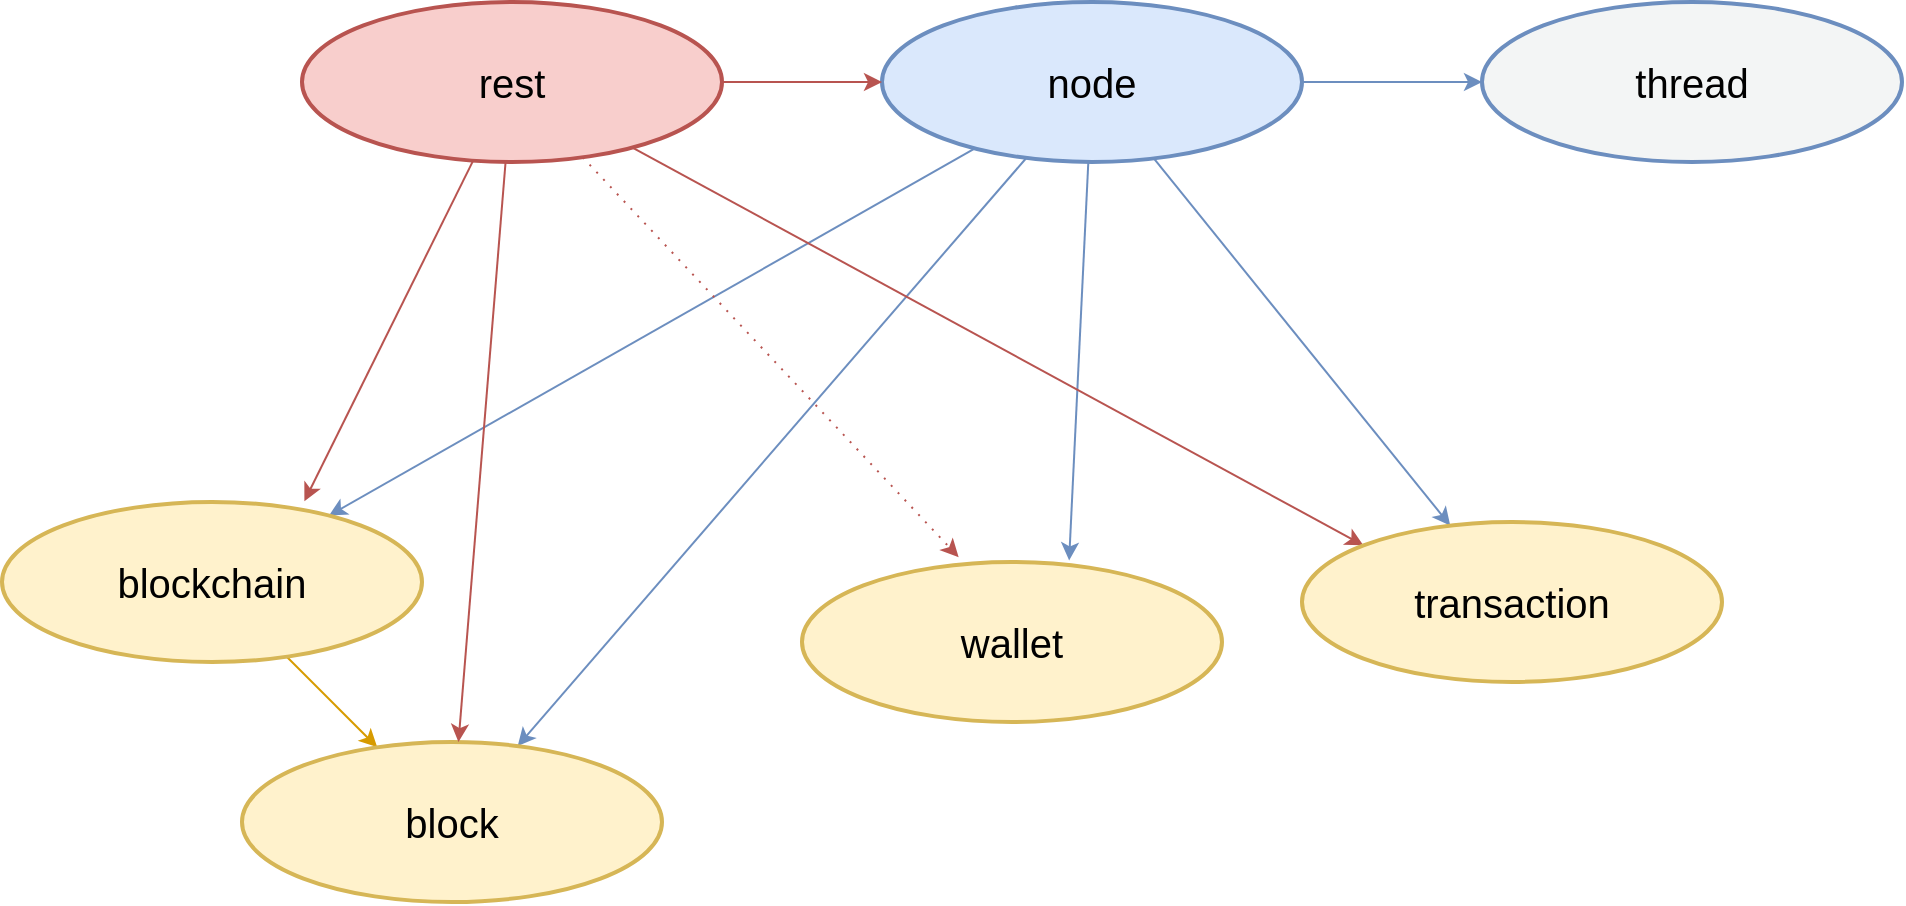 <mxfile version="16.5.1" type="device"><diagram id="GhHTC5PNLvLFDMRGGmzc" name="Page-1"><mxGraphModel dx="1888" dy="689" grid="1" gridSize="10" guides="1" tooltips="1" connect="1" arrows="1" fold="1" page="1" pageScale="1" pageWidth="850" pageHeight="1100" math="0" shadow="0"><root><mxCell id="0"/><mxCell id="1" parent="0"/><mxCell id="Rjd4Zy5TWehTxkpIZEkL-16" style="edgeStyle=none;rounded=0;orthogonalLoop=1;jettySize=auto;html=1;fontSize=20;fillColor=#dae8fc;strokeColor=#6c8ebf;" parent="1" source="Rjd4Zy5TWehTxkpIZEkL-1" target="Rjd4Zy5TWehTxkpIZEkL-6" edge="1"><mxGeometry relative="1" as="geometry"/></mxCell><mxCell id="Rjd4Zy5TWehTxkpIZEkL-17" style="edgeStyle=none;rounded=0;orthogonalLoop=1;jettySize=auto;html=1;fontSize=20;fillColor=#dae8fc;strokeColor=#6c8ebf;" parent="1" source="Rjd4Zy5TWehTxkpIZEkL-1" target="Rjd4Zy5TWehTxkpIZEkL-4" edge="1"><mxGeometry relative="1" as="geometry"/></mxCell><mxCell id="Rjd4Zy5TWehTxkpIZEkL-18" style="edgeStyle=none;rounded=0;orthogonalLoop=1;jettySize=auto;html=1;fontSize=20;fillColor=#dae8fc;strokeColor=#6c8ebf;" parent="1" source="Rjd4Zy5TWehTxkpIZEkL-1" target="Rjd4Zy5TWehTxkpIZEkL-5" edge="1"><mxGeometry relative="1" as="geometry"/></mxCell><mxCell id="Rjd4Zy5TWehTxkpIZEkL-20" style="edgeStyle=none;rounded=0;orthogonalLoop=1;jettySize=auto;html=1;entryX=0.636;entryY=-0.01;entryDx=0;entryDy=0;entryPerimeter=0;fontSize=20;fillColor=#dae8fc;strokeColor=#6c8ebf;" parent="1" source="Rjd4Zy5TWehTxkpIZEkL-1" target="Rjd4Zy5TWehTxkpIZEkL-3" edge="1"><mxGeometry relative="1" as="geometry"/></mxCell><mxCell id="Rjd4Zy5TWehTxkpIZEkL-21" style="edgeStyle=none;rounded=0;orthogonalLoop=1;jettySize=auto;html=1;fontSize=20;fillColor=#dae8fc;strokeColor=#6c8ebf;" parent="1" source="Rjd4Zy5TWehTxkpIZEkL-1" target="Rjd4Zy5TWehTxkpIZEkL-8" edge="1"><mxGeometry relative="1" as="geometry"/></mxCell><mxCell id="Rjd4Zy5TWehTxkpIZEkL-1" value="node" style="ellipse;whiteSpace=wrap;html=1;strokeWidth=2;fontSize=20;fillColor=#dae8fc;strokeColor=#6c8ebf;" parent="1" vertex="1"><mxGeometry x="380" y="240" width="210" height="80" as="geometry"/></mxCell><mxCell id="Rjd4Zy5TWehTxkpIZEkL-3" value="wallet" style="ellipse;whiteSpace=wrap;html=1;strokeWidth=2;fontSize=20;fillColor=#fff2cc;strokeColor=#d6b656;" parent="1" vertex="1"><mxGeometry x="340" y="520" width="210" height="80" as="geometry"/></mxCell><mxCell id="Rjd4Zy5TWehTxkpIZEkL-9" style="rounded=0;orthogonalLoop=1;jettySize=auto;html=1;fontSize=20;fillColor=#ffe6cc;strokeColor=#d79b00;" parent="1" source="Rjd4Zy5TWehTxkpIZEkL-4" target="Rjd4Zy5TWehTxkpIZEkL-5" edge="1"><mxGeometry relative="1" as="geometry"/></mxCell><mxCell id="Rjd4Zy5TWehTxkpIZEkL-4" value="blockchain" style="ellipse;whiteSpace=wrap;html=1;strokeWidth=2;fontSize=20;fillColor=#fff2cc;strokeColor=#d6b656;" parent="1" vertex="1"><mxGeometry x="-60" y="490" width="210" height="80" as="geometry"/></mxCell><mxCell id="Rjd4Zy5TWehTxkpIZEkL-5" value="block" style="ellipse;whiteSpace=wrap;html=1;strokeWidth=2;fontSize=20;fillColor=#fff2cc;strokeColor=#d6b656;" parent="1" vertex="1"><mxGeometry x="60" y="610" width="210" height="80" as="geometry"/></mxCell><mxCell id="Rjd4Zy5TWehTxkpIZEkL-6" value="thread" style="ellipse;whiteSpace=wrap;html=1;strokeWidth=2;fontSize=20;fillColor=#F3F5F5;strokeColor=#6c8ebf;" parent="1" vertex="1"><mxGeometry x="680" y="240" width="210" height="80" as="geometry"/></mxCell><mxCell id="Rjd4Zy5TWehTxkpIZEkL-12" style="edgeStyle=none;rounded=0;orthogonalLoop=1;jettySize=auto;html=1;entryX=0.373;entryY=-0.03;entryDx=0;entryDy=0;entryPerimeter=0;fontSize=20;dashed=1;dashPattern=1 4;fillColor=#f8cecc;strokeColor=#b85450;" parent="1" source="Rjd4Zy5TWehTxkpIZEkL-7" target="Rjd4Zy5TWehTxkpIZEkL-3" edge="1"><mxGeometry relative="1" as="geometry"/></mxCell><mxCell id="Rjd4Zy5TWehTxkpIZEkL-13" style="edgeStyle=none;rounded=0;orthogonalLoop=1;jettySize=auto;html=1;fontSize=20;fillColor=#f8cecc;strokeColor=#b85450;" parent="1" source="Rjd4Zy5TWehTxkpIZEkL-7" target="Rjd4Zy5TWehTxkpIZEkL-1" edge="1"><mxGeometry relative="1" as="geometry"/></mxCell><mxCell id="Rjd4Zy5TWehTxkpIZEkL-14" style="edgeStyle=none;rounded=0;orthogonalLoop=1;jettySize=auto;html=1;entryX=0;entryY=0;entryDx=0;entryDy=0;fontSize=20;fillColor=#f8cecc;strokeColor=#b85450;" parent="1" source="Rjd4Zy5TWehTxkpIZEkL-7" target="Rjd4Zy5TWehTxkpIZEkL-8" edge="1"><mxGeometry relative="1" as="geometry"/></mxCell><mxCell id="Rjd4Zy5TWehTxkpIZEkL-15" style="edgeStyle=none;rounded=0;orthogonalLoop=1;jettySize=auto;html=1;entryX=0.72;entryY=-0.005;entryDx=0;entryDy=0;entryPerimeter=0;fontSize=20;fillColor=#f8cecc;strokeColor=#b85450;" parent="1" source="Rjd4Zy5TWehTxkpIZEkL-7" target="Rjd4Zy5TWehTxkpIZEkL-4" edge="1"><mxGeometry relative="1" as="geometry"/></mxCell><mxCell id="Rjd4Zy5TWehTxkpIZEkL-19" style="edgeStyle=none;rounded=0;orthogonalLoop=1;jettySize=auto;html=1;fontSize=20;fillColor=#f8cecc;strokeColor=#b85450;" parent="1" source="Rjd4Zy5TWehTxkpIZEkL-7" target="Rjd4Zy5TWehTxkpIZEkL-5" edge="1"><mxGeometry relative="1" as="geometry"/></mxCell><mxCell id="Rjd4Zy5TWehTxkpIZEkL-7" value="rest" style="ellipse;whiteSpace=wrap;html=1;strokeWidth=2;fontSize=20;fillColor=#f8cecc;strokeColor=#b85450;" parent="1" vertex="1"><mxGeometry x="90" y="240" width="210" height="80" as="geometry"/></mxCell><mxCell id="Rjd4Zy5TWehTxkpIZEkL-8" value="transaction" style="ellipse;whiteSpace=wrap;html=1;strokeWidth=2;fontSize=20;fillColor=#fff2cc;strokeColor=#d6b656;" parent="1" vertex="1"><mxGeometry x="590" y="500" width="210" height="80" as="geometry"/></mxCell></root></mxGraphModel></diagram></mxfile>